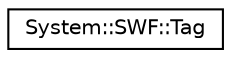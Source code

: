 digraph G
{
  edge [fontname="Helvetica",fontsize="10",labelfontname="Helvetica",labelfontsize="10"];
  node [fontname="Helvetica",fontsize="10",shape=record];
  rankdir="LR";
  Node1 [label="System::SWF::Tag",height=0.2,width=0.4,color="black", fillcolor="white", style="filled",URL="$class_system_1_1_s_w_f_1_1_tag.html"];
}
